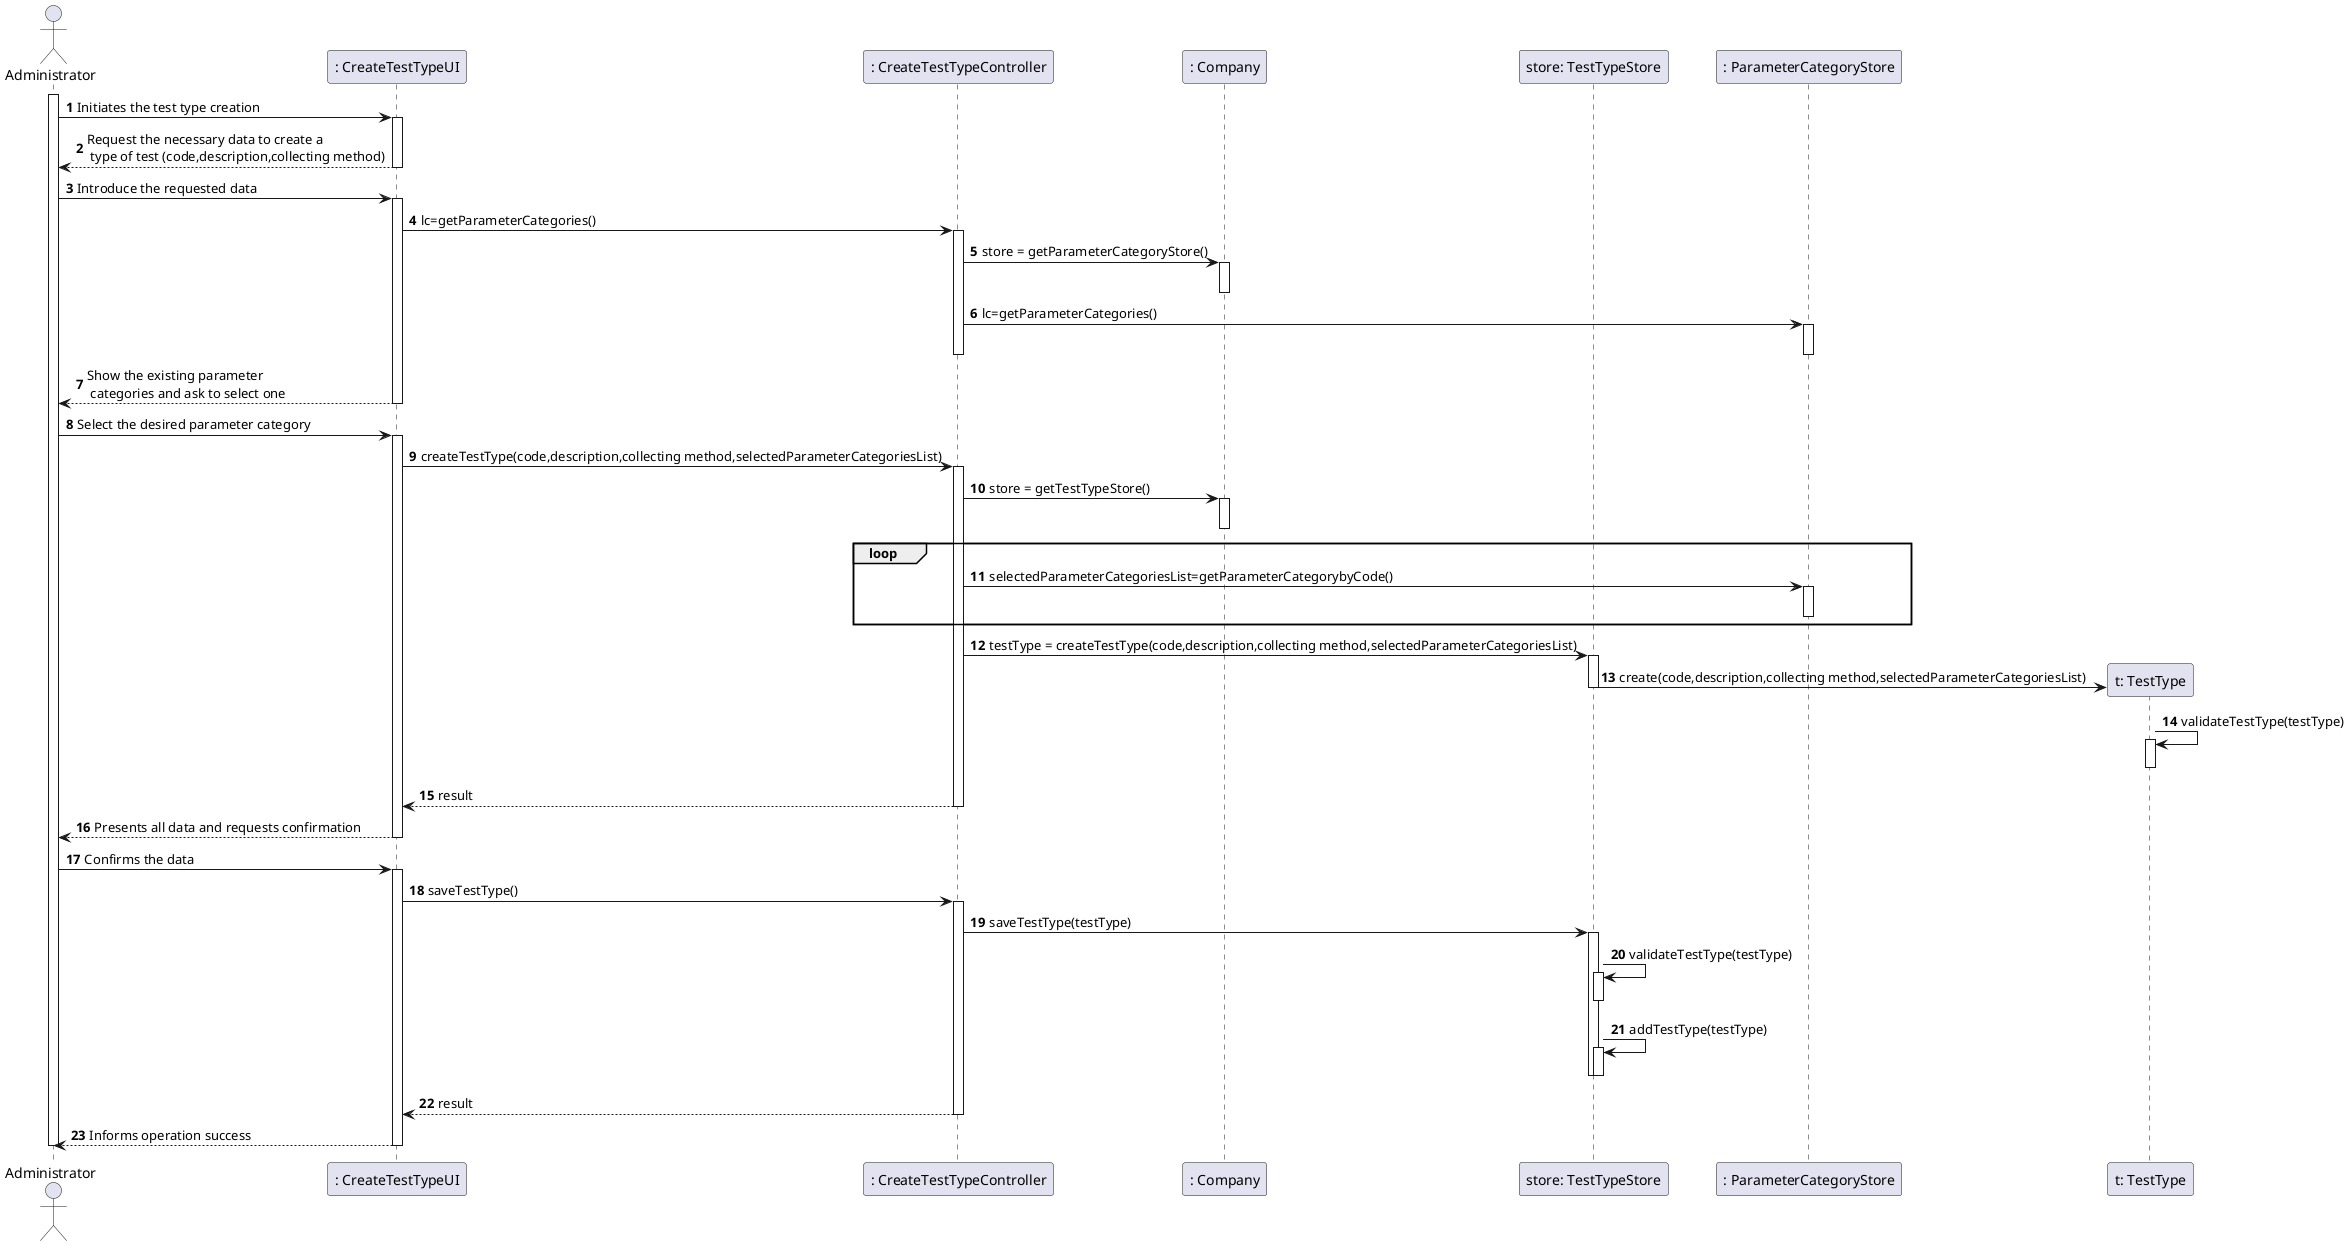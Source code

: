 @startuml
autonumber
'hide footbox
actor "Administrator" as Adm

participant ": CreateTestTypeUI" as UI
participant ": CreateTestTypeController" as CTRL
participant ": Company" as Comp
participant "store: TestTypeStore" as str
participant ": ParameterCategoryStore" as PC
participant "t: TestType" as TT

activate Adm
Adm -> UI : Initiates the test type creation
activate UI
UI --> Adm : Request the necessary data to create a\n type of test (code,description,collecting method)
deactivate UI

Adm -> UI : Introduce the requested data
activate UI
UI -> CTRL : lc=getParameterCategories()
activate CTRL
CTRL -> Comp : store = getParameterCategoryStore()
activate Comp
deactivate Comp
CTRL -> PC : lc=getParameterCategories()
activate PC
deactivate PC
deactivate CTRL
UI --> Adm : Show the existing parameter\n categories and ask to select one
deactivate UI

Adm -> UI : Select the desired parameter category
activate UI
UI -> CTRL : createTestType(code,description,collecting method,selectedParameterCategoriesList)
activate CTRL
CTRL -> Comp : store = getTestTypeStore()
activate Comp
deactivate Comp
loop
CTRL -> PC : selectedParameterCategoriesList=getParameterCategorybyCode()
activate PC
deactivate PC
end
CTRL -> str : testType = createTestType(code,description,collecting method,selectedParameterCategoriesList)
activate str
str -> TT** : create(code,description,collecting method,selectedParameterCategoriesList)
deactivate str
TT -> TT : validateTestType(testType)
activate TT
deactivate TT
CTRL --> UI: result
deactivate CTRL
UI --> Adm : Presents all data and requests confirmation
deactivate UI

Adm -> UI: Confirms the data
activate UI
UI -> CTRL: saveTestType()
activate CTRL
CTRL -> str : saveTestType(testType)
activate str
str -> str : validateTestType(testType)
activate str
deactivate str
str ->str : addTestType(testType)
activate str
deactivate str
deactivate str
CTRL --> UI: result
deactivate CTRL
UI --> Adm : Informs operation success
deactivate UI

deactivate Adm




@enduml